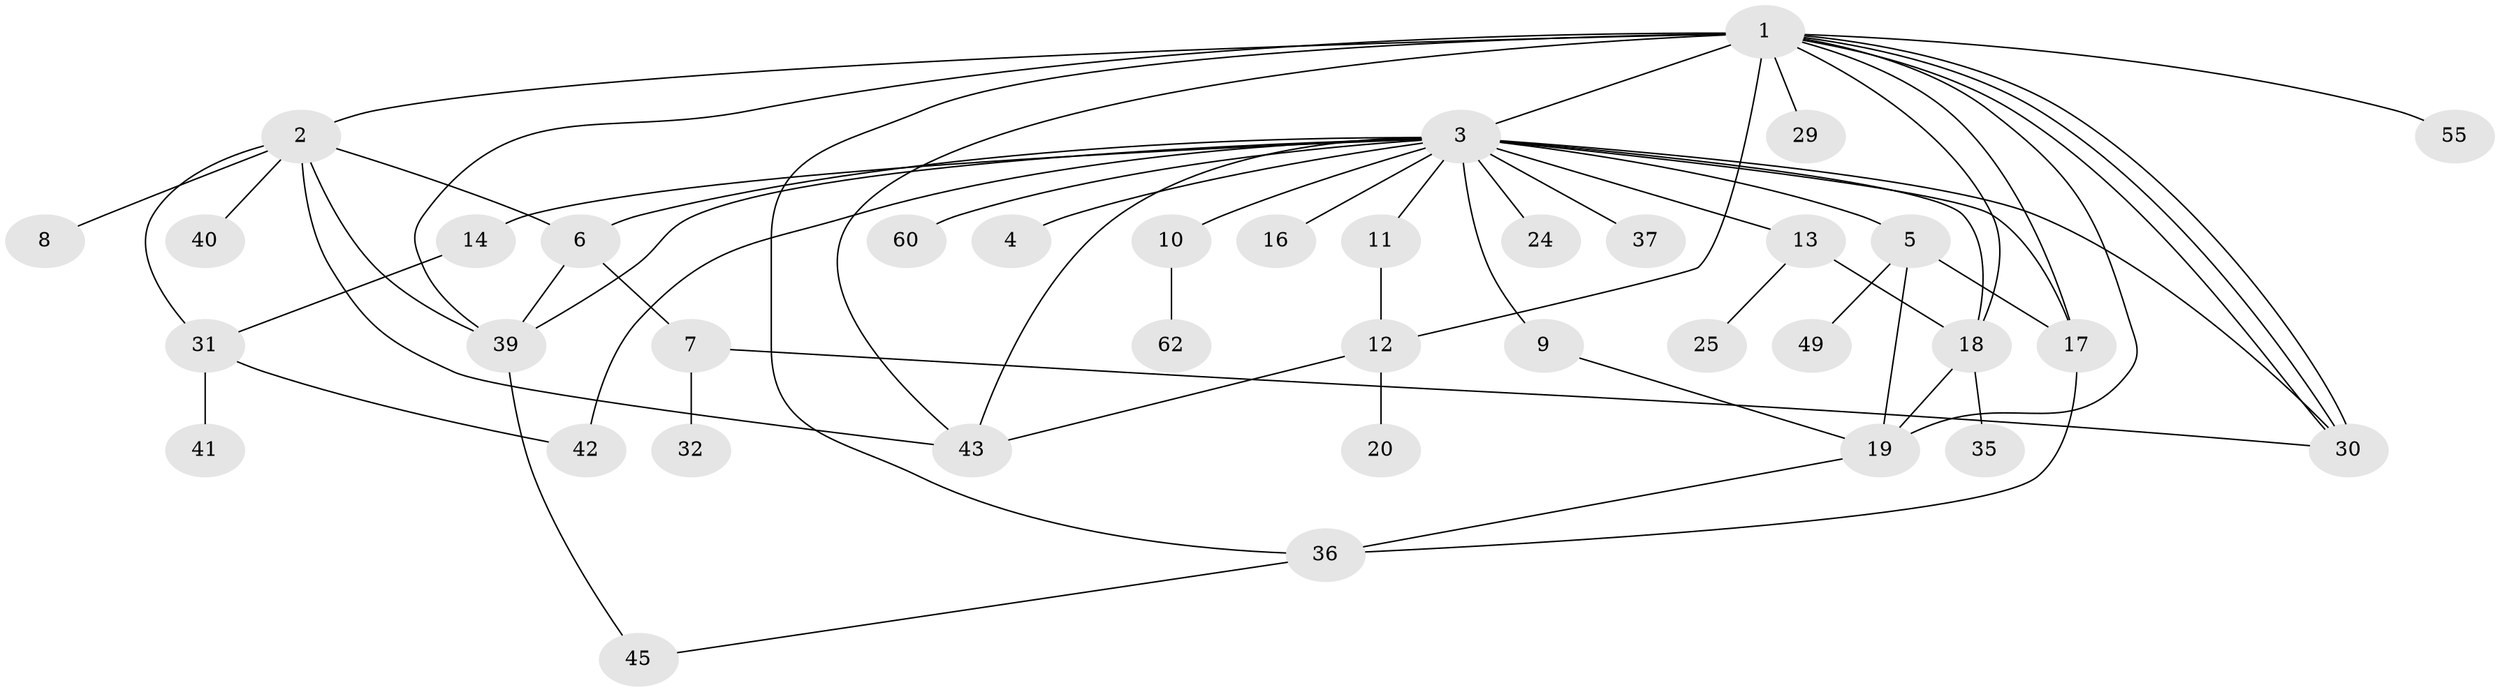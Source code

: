 // original degree distribution, {14: 0.015625, 8: 0.015625, 21: 0.015625, 1: 0.46875, 4: 0.109375, 3: 0.109375, 2: 0.171875, 9: 0.015625, 6: 0.03125, 5: 0.046875}
// Generated by graph-tools (version 1.1) at 2025/18/03/04/25 18:18:18]
// undirected, 38 vertices, 61 edges
graph export_dot {
graph [start="1"]
  node [color=gray90,style=filled];
  1 [super="+21"];
  2;
  3;
  4;
  5;
  6;
  7;
  8;
  9;
  10 [super="+23"];
  11;
  12 [super="+38+59+53+33+34"];
  13 [super="+15"];
  14 [super="+28"];
  16 [super="+63"];
  17 [super="+22+27"];
  18 [super="+46"];
  19 [super="+56+26"];
  20;
  24;
  25;
  29;
  30 [super="+48"];
  31;
  32;
  35;
  36;
  37;
  39 [super="+54+51+61"];
  40;
  41;
  42;
  43 [super="+57"];
  45 [super="+52"];
  49;
  55;
  60;
  62;
  1 -- 2 [weight=2];
  1 -- 3 [weight=2];
  1 -- 12;
  1 -- 18;
  1 -- 29;
  1 -- 30;
  1 -- 30;
  1 -- 30;
  1 -- 36;
  1 -- 43;
  1 -- 55;
  1 -- 19;
  1 -- 17;
  1 -- 39;
  2 -- 6;
  2 -- 8;
  2 -- 31;
  2 -- 39;
  2 -- 40;
  2 -- 43;
  3 -- 4;
  3 -- 5;
  3 -- 6;
  3 -- 9;
  3 -- 10;
  3 -- 11;
  3 -- 13 [weight=2];
  3 -- 14;
  3 -- 16;
  3 -- 17;
  3 -- 18;
  3 -- 24;
  3 -- 30;
  3 -- 37;
  3 -- 42;
  3 -- 60;
  3 -- 43;
  3 -- 39;
  5 -- 49;
  5 -- 19;
  5 -- 17;
  6 -- 7;
  6 -- 39;
  7 -- 30;
  7 -- 32;
  9 -- 19;
  10 -- 62;
  11 -- 12;
  12 -- 20;
  12 -- 43;
  13 -- 25;
  13 -- 18;
  14 -- 31;
  17 -- 36;
  18 -- 19;
  18 -- 35;
  19 -- 36;
  31 -- 41;
  31 -- 42;
  36 -- 45;
  39 -- 45;
}
